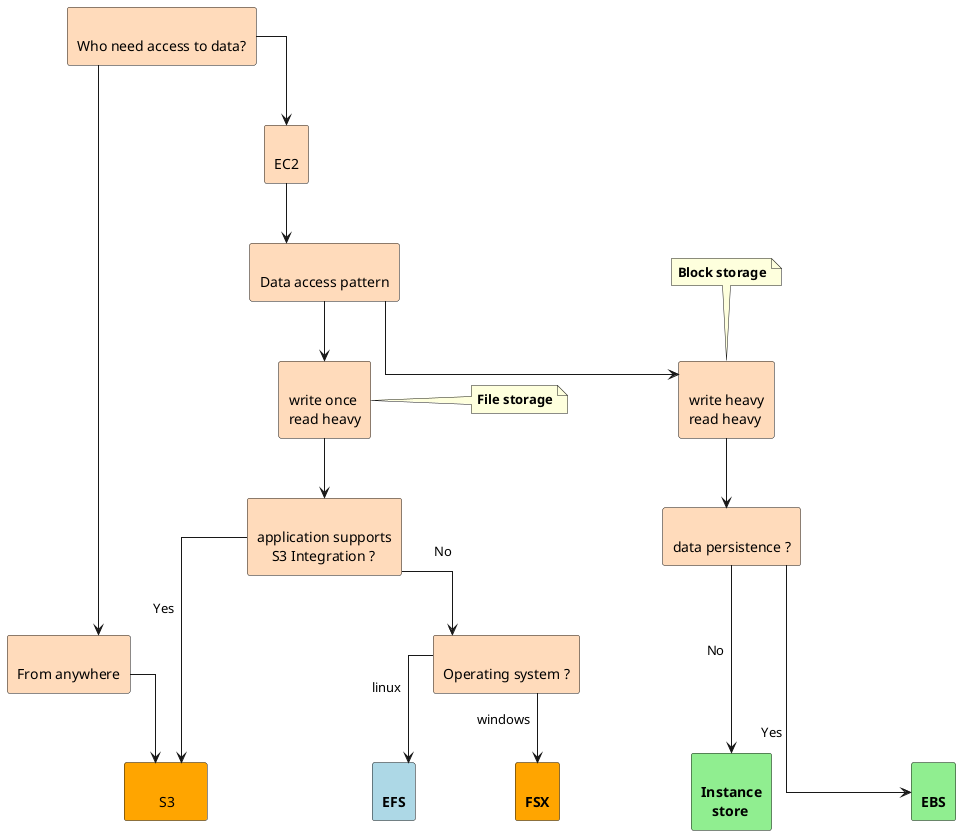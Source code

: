 @startuml

!function $ifNotEmpty($value, $return)
!if $value == null || $value == ""
    !return ""
!else
    !return $return
!endif
!endfunction

skinparam nodesep 100
'skinparam ranksep 50
skinparam linetype ortho
!define PUML_ENTITY(e_type, e_color,e_sprite,e_label,e_alias,e_stereo)  e_type e_color "$ifNotEmpty(e_stereo, "<<"+e_stereo+">>\n")e_label" <<$e_sprite>>  as e_alias
!define PUML_ENTITY(e_type, e_color,e_label,e_alias)  PUML_ENTITY(e_type, e_color,null,e_label,e_alias,null)

PUML_ENTITY(rectangle,#FFDBBB,Who need access to data?,root)
PUML_ENTITY(rectangle,#FFDBBB,EC2,ec2)
PUML_ENTITY(rectangle,#FFDBBB,From anywhere,anywhere)
PUML_ENTITY(rectangle,#FFDBBB,Data access pattern,access_pattern)
PUML_ENTITY(rectangle,#FFDBBB,write heavy\nread heavy,write_heavy)
PUML_ENTITY(rectangle,#FFDBBB,write once\nread heavy,write_once)
PUML_ENTITY(rectangle,#FFDBBB,application supports\n    S3 Integration ?,s3_support)
PUML_ENTITY(rectangle,#FFDBBB,Operating system ?,os)

PUML_ENTITY(rectangle,#FFDBBB,data persistence ?,data_persistence)
PUML_ENTITY(rectangle,#lightgreen,**Instance**\n   **store**,instance_store)
PUML_ENTITY(rectangle,#lightgreen,**EBS**,ebs)
PUML_ENTITY(rectangle,#orange,"       S3      ",s3)
PUML_ENTITY(rectangle,#lightblue,**EFS**,efs)
PUML_ENTITY(rectangle,#orange,**FSX**,fsx)

note right of write_once : <b>File storage</b>
note top of write_heavy : <b>Block storage</b>

root -d-> ec2
root -d-> anywhere
ec2 -d-> access_pattern
access_pattern -d-> write_heavy
access_pattern -d-> write_once
write_once -d-> s3_support
s3_support -d--> s3 : "Yes  "
s3_support -d-> os : No\n
os -d-> efs : "linux  "
os -d-> fsx : "windows  "
write_heavy -d-> data_persistence
data_persistence -d--> instance_store : "No  "
data_persistence -d--> ebs : "Yes "
anywhere ---r---> s3
@enduml